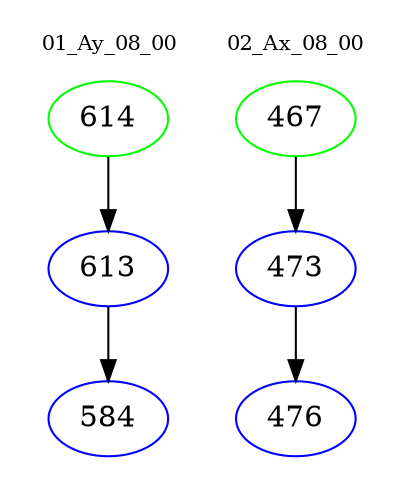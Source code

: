 digraph{
subgraph cluster_0 {
color = white
label = "01_Ay_08_00";
fontsize=10;
T0_614 [label="614", color="green"]
T0_614 -> T0_613 [color="black"]
T0_613 [label="613", color="blue"]
T0_613 -> T0_584 [color="black"]
T0_584 [label="584", color="blue"]
}
subgraph cluster_1 {
color = white
label = "02_Ax_08_00";
fontsize=10;
T1_467 [label="467", color="green"]
T1_467 -> T1_473 [color="black"]
T1_473 [label="473", color="blue"]
T1_473 -> T1_476 [color="black"]
T1_476 [label="476", color="blue"]
}
}
